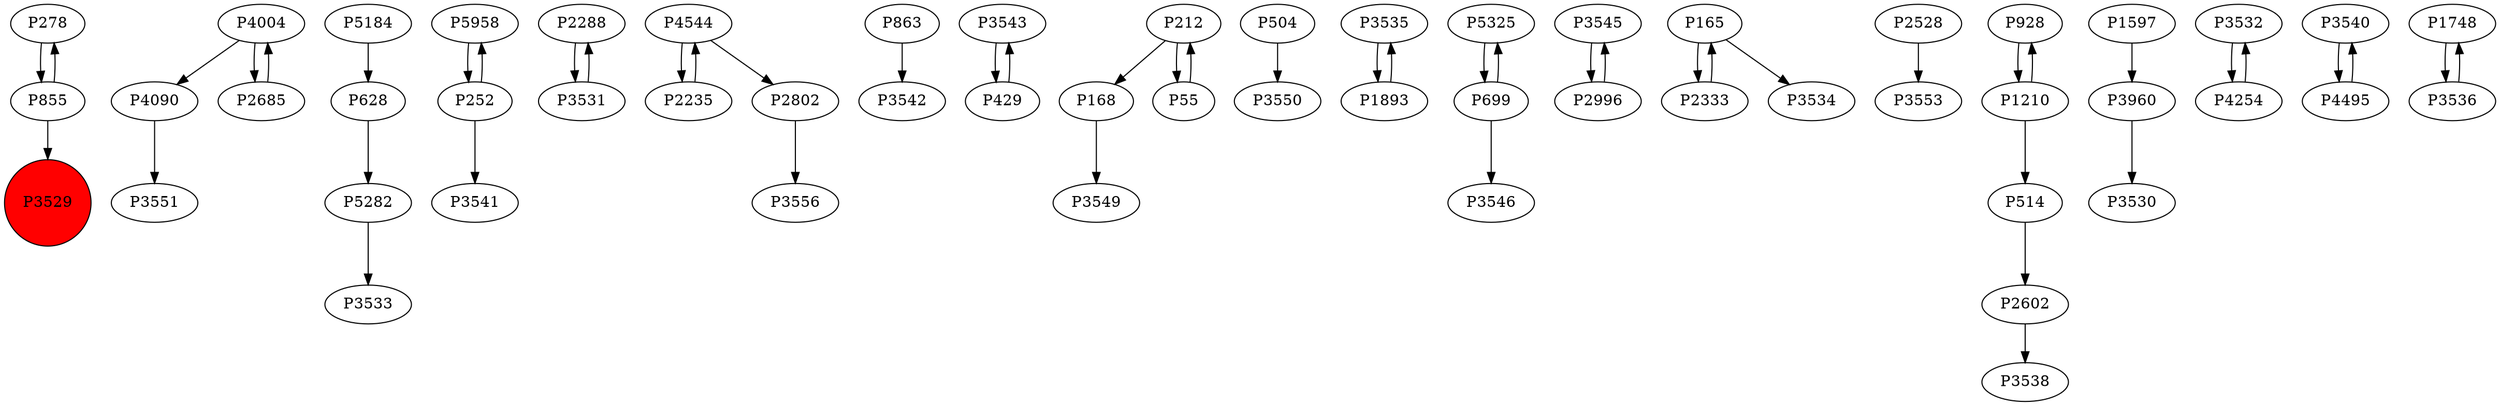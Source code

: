 digraph {
	P278 -> P855
	P4004 -> P4090
	P4004 -> P2685
	P5184 -> P628
	P5958 -> P252
	P2288 -> P3531
	P4544 -> P2235
	P863 -> P3542
	P3543 -> P429
	P212 -> P168
	P2685 -> P4004
	P628 -> P5282
	P504 -> P3550
	P3535 -> P1893
	P252 -> P5958
	P5325 -> P699
	P3545 -> P2996
	P165 -> P2333
	P2996 -> P3545
	P855 -> P3529
	P2528 -> P3553
	P928 -> P1210
	P855 -> P278
	P1210 -> P514
	P4090 -> P3551
	P168 -> P3549
	P3960 -> P3530
	P3532 -> P4254
	P252 -> P3541
	P165 -> P3534
	P55 -> P212
	P5282 -> P3533
	P4254 -> P3532
	P2802 -> P3556
	P212 -> P55
	P514 -> P2602
	P3540 -> P4495
	P4544 -> P2802
	P699 -> P3546
	P1893 -> P3535
	P1748 -> P3536
	P2333 -> P165
	P2602 -> P3538
	P3531 -> P2288
	P4495 -> P3540
	P699 -> P5325
	P2235 -> P4544
	P1210 -> P928
	P1597 -> P3960
	P429 -> P3543
	P3536 -> P1748
	P3529 [shape=circle]
	P3529 [style=filled]
	P3529 [fillcolor=red]
}